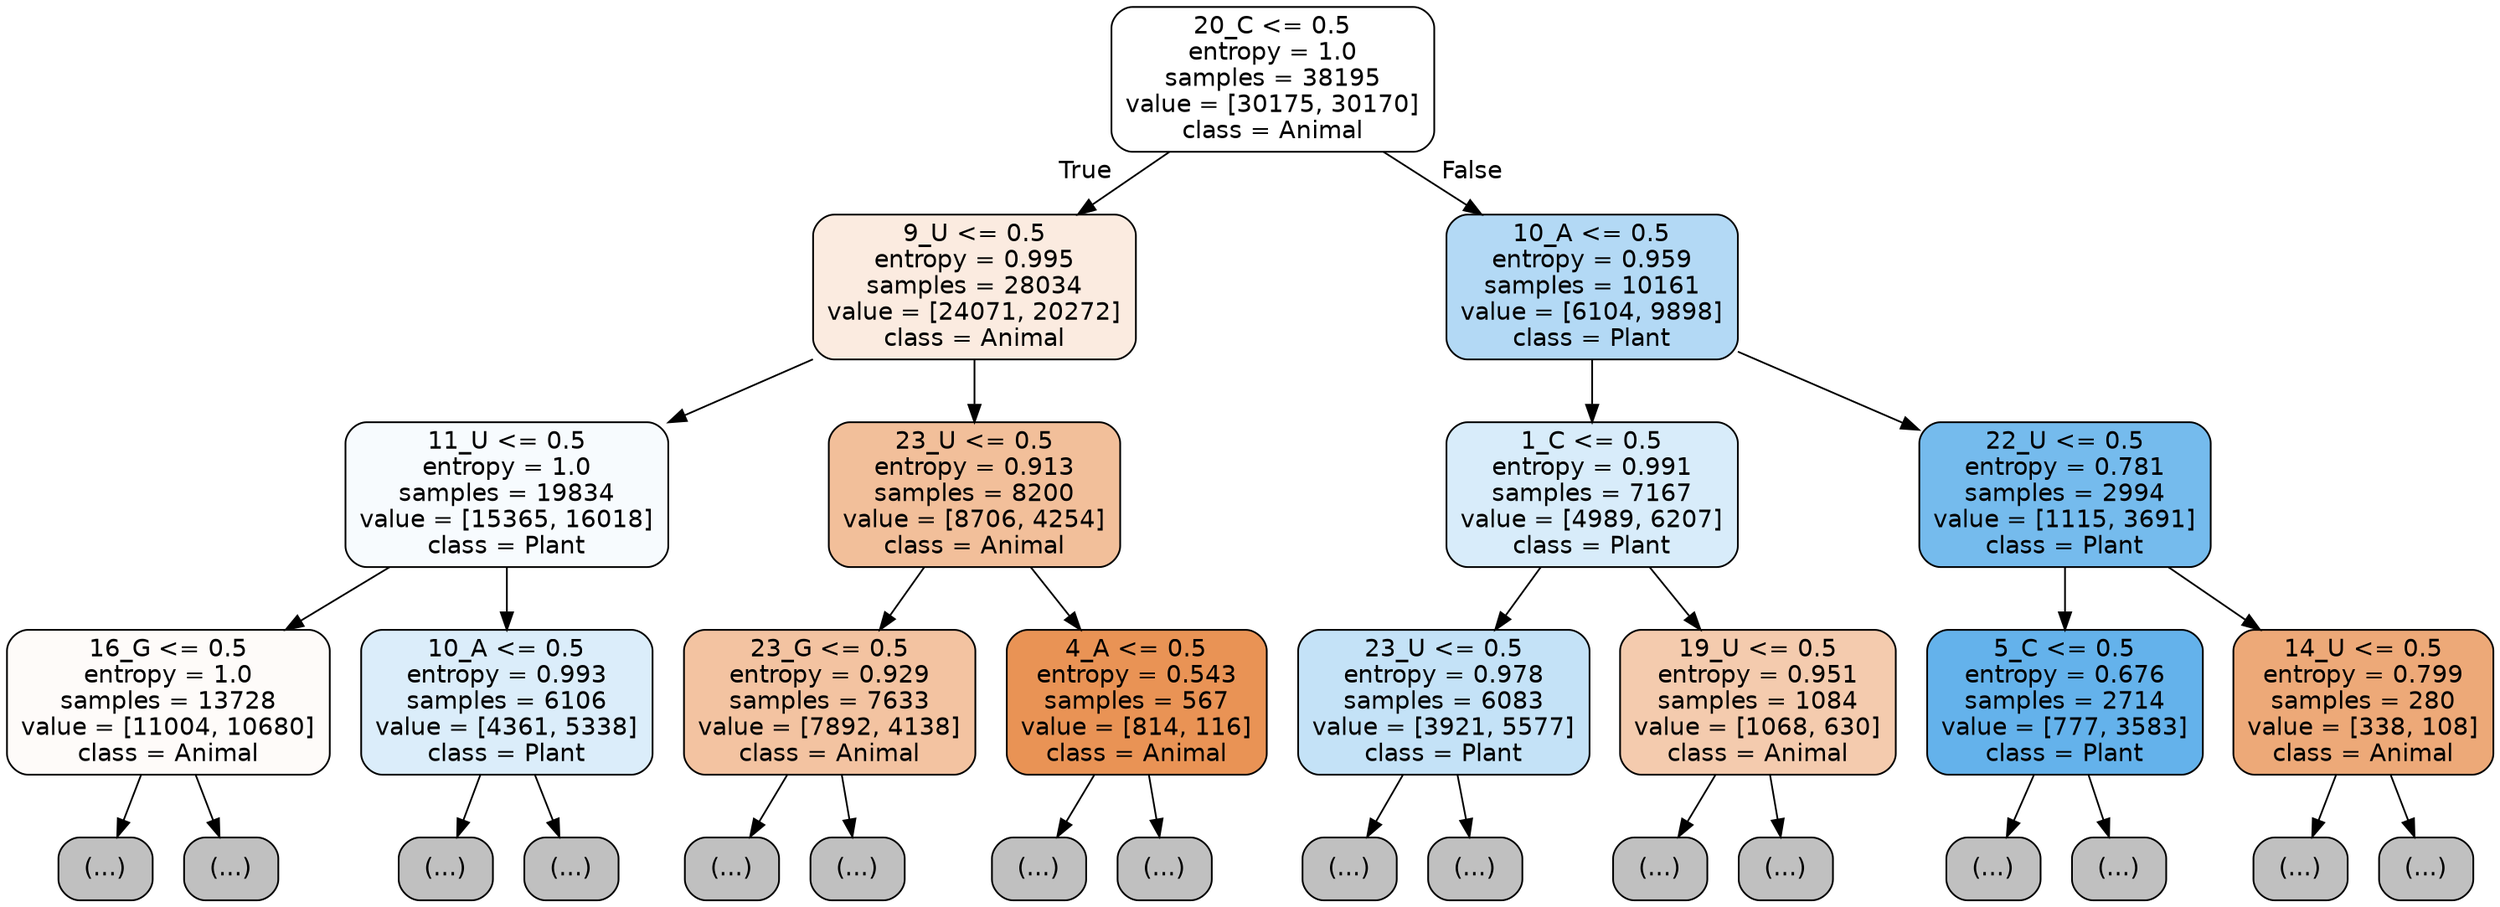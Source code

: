 digraph Tree {
node [shape=box, style="filled, rounded", color="black", fontname="helvetica"] ;
edge [fontname="helvetica"] ;
0 [label="20_C <= 0.5\nentropy = 1.0\nsamples = 38195\nvalue = [30175, 30170]\nclass = Animal", fillcolor="#ffffff"] ;
1 [label="9_U <= 0.5\nentropy = 0.995\nsamples = 28034\nvalue = [24071, 20272]\nclass = Animal", fillcolor="#fbebe0"] ;
0 -> 1 [labeldistance=2.5, labelangle=45, headlabel="True"] ;
2 [label="11_U <= 0.5\nentropy = 1.0\nsamples = 19834\nvalue = [15365, 16018]\nclass = Plant", fillcolor="#f7fbfe"] ;
1 -> 2 ;
3 [label="16_G <= 0.5\nentropy = 1.0\nsamples = 13728\nvalue = [11004, 10680]\nclass = Animal", fillcolor="#fefbf9"] ;
2 -> 3 ;
4 [label="(...)", fillcolor="#C0C0C0"] ;
3 -> 4 ;
5075 [label="(...)", fillcolor="#C0C0C0"] ;
3 -> 5075 ;
6950 [label="10_A <= 0.5\nentropy = 0.993\nsamples = 6106\nvalue = [4361, 5338]\nclass = Plant", fillcolor="#dbedfa"] ;
2 -> 6950 ;
6951 [label="(...)", fillcolor="#C0C0C0"] ;
6950 -> 6951 ;
8894 [label="(...)", fillcolor="#C0C0C0"] ;
6950 -> 8894 ;
9601 [label="23_U <= 0.5\nentropy = 0.913\nsamples = 8200\nvalue = [8706, 4254]\nclass = Animal", fillcolor="#f2bf9a"] ;
1 -> 9601 ;
9602 [label="23_G <= 0.5\nentropy = 0.929\nsamples = 7633\nvalue = [7892, 4138]\nclass = Animal", fillcolor="#f3c3a1"] ;
9601 -> 9602 ;
9603 [label="(...)", fillcolor="#C0C0C0"] ;
9602 -> 9603 ;
13008 [label="(...)", fillcolor="#C0C0C0"] ;
9602 -> 13008 ;
13167 [label="4_A <= 0.5\nentropy = 0.543\nsamples = 567\nvalue = [814, 116]\nclass = Animal", fillcolor="#e99355"] ;
9601 -> 13167 ;
13168 [label="(...)", fillcolor="#C0C0C0"] ;
13167 -> 13168 ;
13313 [label="(...)", fillcolor="#C0C0C0"] ;
13167 -> 13313 ;
13358 [label="10_A <= 0.5\nentropy = 0.959\nsamples = 10161\nvalue = [6104, 9898]\nclass = Plant", fillcolor="#b3d9f5"] ;
0 -> 13358 [labeldistance=2.5, labelangle=-45, headlabel="False"] ;
13359 [label="1_C <= 0.5\nentropy = 0.991\nsamples = 7167\nvalue = [4989, 6207]\nclass = Plant", fillcolor="#d8ecfa"] ;
13358 -> 13359 ;
13360 [label="23_U <= 0.5\nentropy = 0.978\nsamples = 6083\nvalue = [3921, 5577]\nclass = Plant", fillcolor="#c4e2f7"] ;
13359 -> 13360 ;
13361 [label="(...)", fillcolor="#C0C0C0"] ;
13360 -> 13361 ;
15794 [label="(...)", fillcolor="#C0C0C0"] ;
13360 -> 15794 ;
15903 [label="19_U <= 0.5\nentropy = 0.951\nsamples = 1084\nvalue = [1068, 630]\nclass = Animal", fillcolor="#f4cbae"] ;
13359 -> 15903 ;
15904 [label="(...)", fillcolor="#C0C0C0"] ;
15903 -> 15904 ;
16419 [label="(...)", fillcolor="#C0C0C0"] ;
15903 -> 16419 ;
16568 [label="22_U <= 0.5\nentropy = 0.781\nsamples = 2994\nvalue = [1115, 3691]\nclass = Plant", fillcolor="#75bbed"] ;
13358 -> 16568 ;
16569 [label="5_C <= 0.5\nentropy = 0.676\nsamples = 2714\nvalue = [777, 3583]\nclass = Plant", fillcolor="#64b2eb"] ;
16568 -> 16569 ;
16570 [label="(...)", fillcolor="#C0C0C0"] ;
16569 -> 16570 ;
17183 [label="(...)", fillcolor="#C0C0C0"] ;
16569 -> 17183 ;
17370 [label="14_U <= 0.5\nentropy = 0.799\nsamples = 280\nvalue = [338, 108]\nclass = Animal", fillcolor="#eda978"] ;
16568 -> 17370 ;
17371 [label="(...)", fillcolor="#C0C0C0"] ;
17370 -> 17371 ;
17446 [label="(...)", fillcolor="#C0C0C0"] ;
17370 -> 17446 ;
}